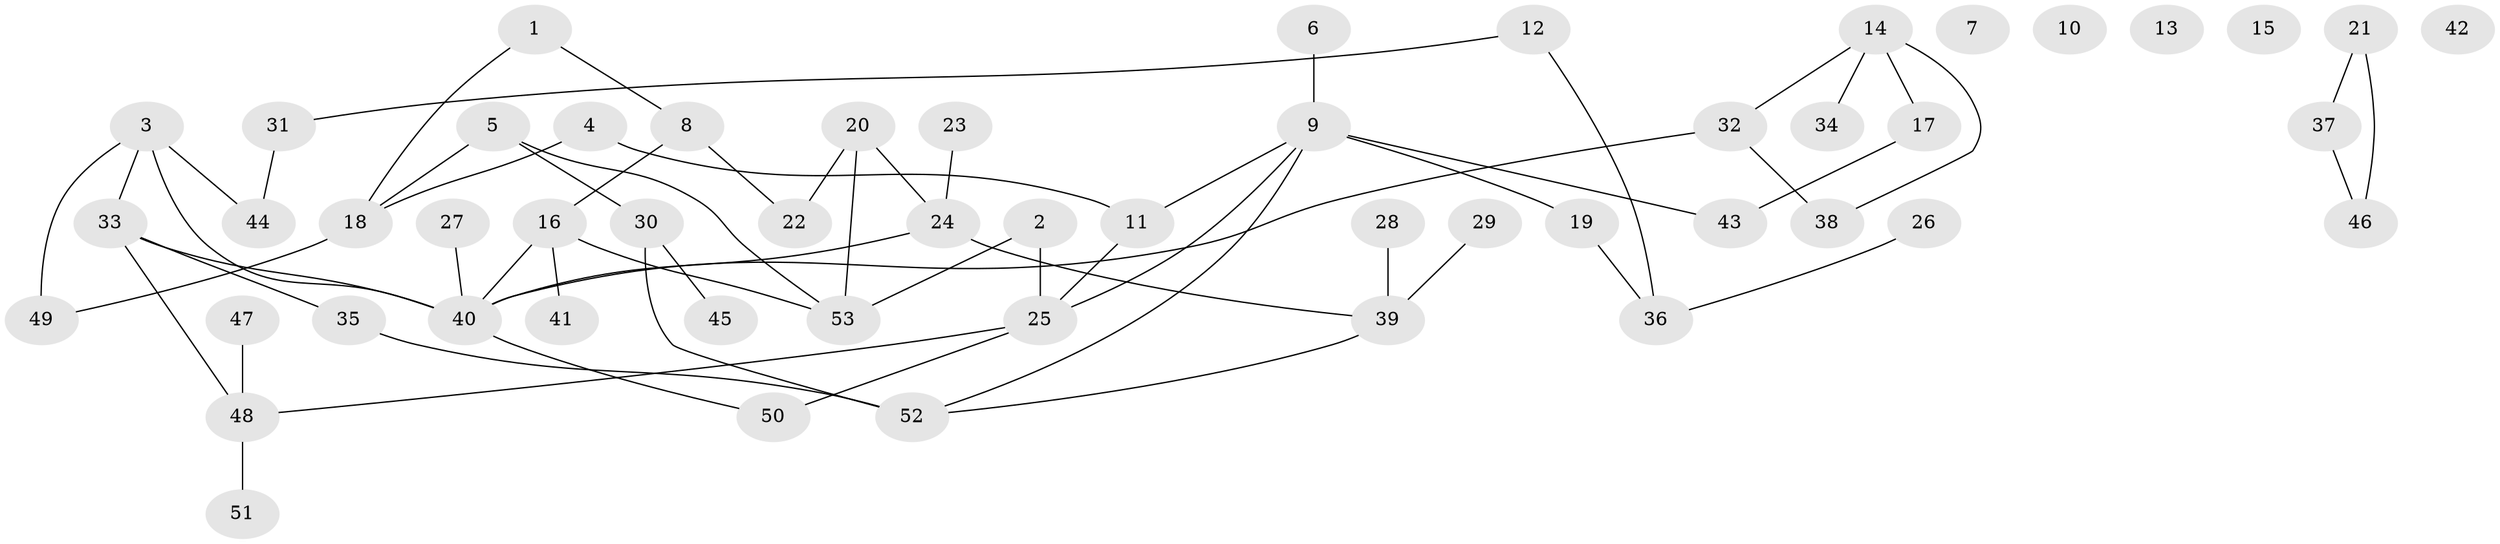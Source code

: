 // Generated by graph-tools (version 1.1) at 2025/39/03/09/25 04:39:34]
// undirected, 53 vertices, 62 edges
graph export_dot {
graph [start="1"]
  node [color=gray90,style=filled];
  1;
  2;
  3;
  4;
  5;
  6;
  7;
  8;
  9;
  10;
  11;
  12;
  13;
  14;
  15;
  16;
  17;
  18;
  19;
  20;
  21;
  22;
  23;
  24;
  25;
  26;
  27;
  28;
  29;
  30;
  31;
  32;
  33;
  34;
  35;
  36;
  37;
  38;
  39;
  40;
  41;
  42;
  43;
  44;
  45;
  46;
  47;
  48;
  49;
  50;
  51;
  52;
  53;
  1 -- 8;
  1 -- 18;
  2 -- 25;
  2 -- 53;
  3 -- 33;
  3 -- 40;
  3 -- 44;
  3 -- 49;
  4 -- 11;
  4 -- 18;
  5 -- 18;
  5 -- 30;
  5 -- 53;
  6 -- 9;
  8 -- 16;
  8 -- 22;
  9 -- 11;
  9 -- 19;
  9 -- 25;
  9 -- 43;
  9 -- 52;
  11 -- 25;
  12 -- 31;
  12 -- 36;
  14 -- 17;
  14 -- 32;
  14 -- 34;
  14 -- 38;
  16 -- 40;
  16 -- 41;
  16 -- 53;
  17 -- 43;
  18 -- 49;
  19 -- 36;
  20 -- 22;
  20 -- 24;
  20 -- 53;
  21 -- 37;
  21 -- 46;
  23 -- 24;
  24 -- 39;
  24 -- 40;
  25 -- 48;
  25 -- 50;
  26 -- 36;
  27 -- 40;
  28 -- 39;
  29 -- 39;
  30 -- 45;
  30 -- 52;
  31 -- 44;
  32 -- 38;
  32 -- 40;
  33 -- 35;
  33 -- 40;
  33 -- 48;
  35 -- 52;
  37 -- 46;
  39 -- 52;
  40 -- 50;
  47 -- 48;
  48 -- 51;
}
